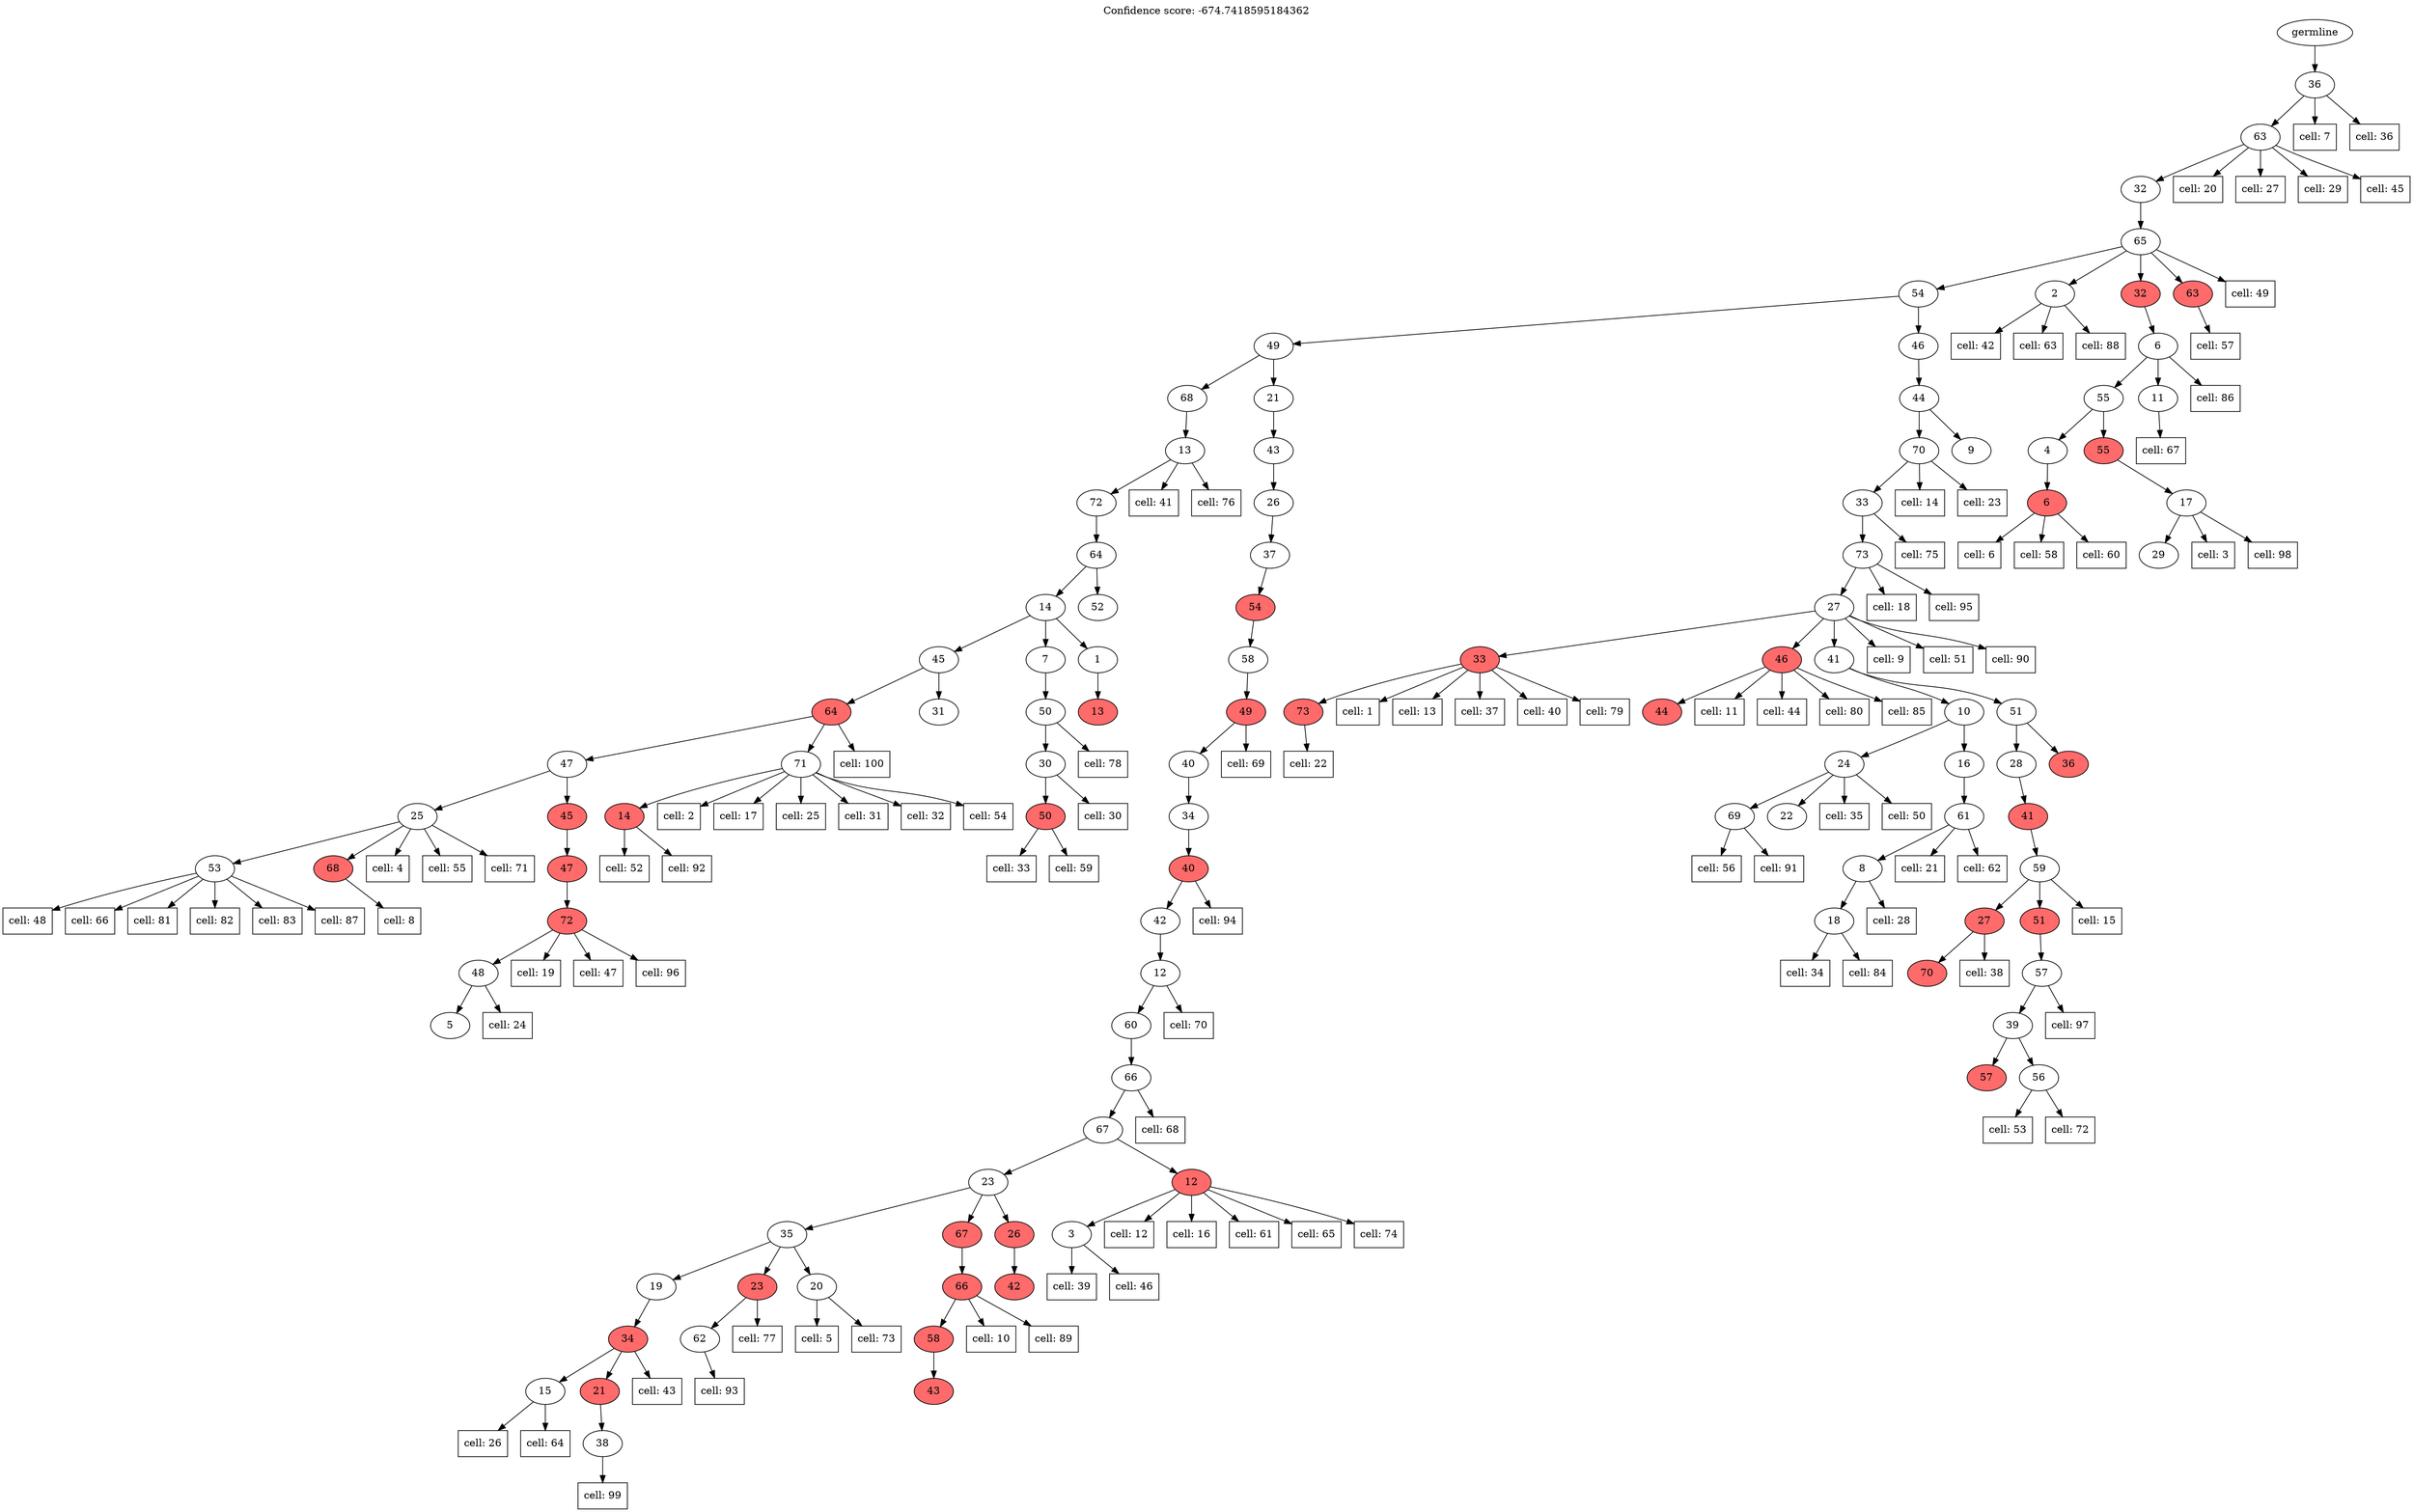 strict digraph "" {
	graph [label="Confidence score: -674.7418595184362",
		labelloc=t
	];
	node [label="\N"];
	16	[label=53];
	"cell: 48"	[shape=box];
	16 -> "cell: 48";
	"cell: 66"	[shape=box];
	16 -> "cell: 66";
	"cell: 81"	[shape=box];
	16 -> "cell: 81";
	"cell: 82"	[shape=box];
	16 -> "cell: 82";
	"cell: 83"	[shape=box];
	16 -> "cell: 83";
	"cell: 87"	[shape=box];
	16 -> "cell: 87";
	15	[label=25];
	15 -> 16;
	17	[fillcolor=indianred1,
		label=68,
		style=filled];
	15 -> 17;
	"cell: 4"	[shape=box];
	15 -> "cell: 4";
	"cell: 55"	[shape=box];
	15 -> "cell: 55";
	"cell: 71"	[shape=box];
	15 -> "cell: 71";
	"cell: 8"	[shape=box];
	17 -> "cell: 8";
	14	[label=47];
	14 -> 15;
	18	[fillcolor=indianred1,
		label=45,
		style=filled];
	14 -> 18;
	22	[label=5];
	21	[label=48];
	21 -> 22;
	"cell: 24"	[shape=box];
	21 -> "cell: 24";
	20	[fillcolor=indianred1,
		label=72,
		style=filled];
	20 -> 21;
	"cell: 19"	[shape=box];
	20 -> "cell: 19";
	"cell: 47"	[shape=box];
	20 -> "cell: 47";
	"cell: 96"	[shape=box];
	20 -> "cell: 96";
	19	[fillcolor=indianred1,
		label=47,
		style=filled];
	19 -> 20;
	18 -> 19;
	13	[fillcolor=indianred1,
		label=64,
		style=filled];
	13 -> 14;
	23	[label=71];
	13 -> 23;
	"cell: 100"	[shape=box];
	13 -> "cell: 100";
	24	[fillcolor=indianred1,
		label=14,
		style=filled];
	"cell: 52"	[shape=box];
	24 -> "cell: 52";
	"cell: 92"	[shape=box];
	24 -> "cell: 92";
	23 -> 24;
	"cell: 2"	[shape=box];
	23 -> "cell: 2";
	"cell: 17"	[shape=box];
	23 -> "cell: 17";
	"cell: 25"	[shape=box];
	23 -> "cell: 25";
	"cell: 31"	[shape=box];
	23 -> "cell: 31";
	"cell: 32"	[shape=box];
	23 -> "cell: 32";
	"cell: 54"	[shape=box];
	23 -> "cell: 54";
	12	[label=45];
	12 -> 13;
	25	[label=31];
	12 -> 25;
	11	[label=14];
	11 -> 12;
	26	[label=7];
	11 -> 26;
	30	[label=1];
	11 -> 30;
	29	[fillcolor=indianred1,
		label=50,
		style=filled];
	"cell: 33"	[shape=box];
	29 -> "cell: 33";
	"cell: 59"	[shape=box];
	29 -> "cell: 59";
	28	[label=30];
	28 -> 29;
	"cell: 30"	[shape=box];
	28 -> "cell: 30";
	27	[label=50];
	27 -> 28;
	"cell: 78"	[shape=box];
	27 -> "cell: 78";
	26 -> 27;
	31	[fillcolor=indianred1,
		label=13,
		style=filled];
	30 -> 31;
	10	[label=64];
	10 -> 11;
	32	[label=52];
	10 -> 32;
	9	[label=72];
	9 -> 10;
	8	[label=13];
	8 -> 9;
	"cell: 41"	[shape=box];
	8 -> "cell: 41";
	"cell: 76"	[shape=box];
	8 -> "cell: 76";
	7	[label=68];
	7 -> 8;
	6	[label=49];
	6 -> 7;
	33	[label=21];
	6 -> 33;
	52	[label=15];
	"cell: 26"	[shape=box];
	52 -> "cell: 26";
	"cell: 64"	[shape=box];
	52 -> "cell: 64";
	51	[fillcolor=indianred1,
		label=34,
		style=filled];
	51 -> 52;
	53	[fillcolor=indianred1,
		label=21,
		style=filled];
	51 -> 53;
	"cell: 43"	[shape=box];
	51 -> "cell: 43";
	54	[label=38];
	"cell: 99"	[shape=box];
	54 -> "cell: 99";
	53 -> 54;
	50	[label=19];
	50 -> 51;
	49	[label=35];
	49 -> 50;
	55	[fillcolor=indianred1,
		label=23,
		style=filled];
	49 -> 55;
	57	[label=20];
	49 -> 57;
	56	[label=62];
	"cell: 93"	[shape=box];
	56 -> "cell: 93";
	55 -> 56;
	"cell: 77"	[shape=box];
	55 -> "cell: 77";
	"cell: 5"	[shape=box];
	57 -> "cell: 5";
	"cell: 73"	[shape=box];
	57 -> "cell: 73";
	48	[label=23];
	48 -> 49;
	58	[fillcolor=indianred1,
		label=67,
		style=filled];
	48 -> 58;
	62	[fillcolor=indianred1,
		label=26,
		style=filled];
	48 -> 62;
	61	[fillcolor=indianred1,
		label=43,
		style=filled];
	60	[fillcolor=indianred1,
		label=58,
		style=filled];
	60 -> 61;
	59	[fillcolor=indianred1,
		label=66,
		style=filled];
	59 -> 60;
	"cell: 10"	[shape=box];
	59 -> "cell: 10";
	"cell: 89"	[shape=box];
	59 -> "cell: 89";
	58 -> 59;
	63	[fillcolor=indianred1,
		label=42,
		style=filled];
	62 -> 63;
	47	[label=67];
	47 -> 48;
	64	[fillcolor=indianred1,
		label=12,
		style=filled];
	47 -> 64;
	65	[label=3];
	"cell: 39"	[shape=box];
	65 -> "cell: 39";
	"cell: 46"	[shape=box];
	65 -> "cell: 46";
	64 -> 65;
	"cell: 12"	[shape=box];
	64 -> "cell: 12";
	"cell: 16"	[shape=box];
	64 -> "cell: 16";
	"cell: 61"	[shape=box];
	64 -> "cell: 61";
	"cell: 65"	[shape=box];
	64 -> "cell: 65";
	"cell: 74"	[shape=box];
	64 -> "cell: 74";
	46	[label=66];
	46 -> 47;
	"cell: 68"	[shape=box];
	46 -> "cell: 68";
	45	[label=60];
	45 -> 46;
	44	[label=12];
	44 -> 45;
	"cell: 70"	[shape=box];
	44 -> "cell: 70";
	43	[label=42];
	43 -> 44;
	42	[fillcolor=indianred1,
		label=40,
		style=filled];
	42 -> 43;
	"cell: 94"	[shape=box];
	42 -> "cell: 94";
	41	[label=34];
	41 -> 42;
	40	[label=40];
	40 -> 41;
	39	[fillcolor=indianred1,
		label=49,
		style=filled];
	39 -> 40;
	"cell: 69"	[shape=box];
	39 -> "cell: 69";
	38	[label=58];
	38 -> 39;
	37	[fillcolor=indianred1,
		label=54,
		style=filled];
	37 -> 38;
	36	[label=37];
	36 -> 37;
	35	[label=26];
	35 -> 36;
	34	[label=43];
	34 -> 35;
	33 -> 34;
	5	[label=54];
	5 -> 6;
	66	[label=46];
	5 -> 66;
	73	[fillcolor=indianred1,
		label=73,
		style=filled];
	"cell: 22"	[shape=box];
	73 -> "cell: 22";
	72	[fillcolor=indianred1,
		label=33,
		style=filled];
	72 -> 73;
	"cell: 1"	[shape=box];
	72 -> "cell: 1";
	"cell: 13"	[shape=box];
	72 -> "cell: 13";
	"cell: 37"	[shape=box];
	72 -> "cell: 37";
	"cell: 40"	[shape=box];
	72 -> "cell: 40";
	"cell: 79"	[shape=box];
	72 -> "cell: 79";
	71	[label=27];
	71 -> 72;
	74	[fillcolor=indianred1,
		label=46,
		style=filled];
	71 -> 74;
	76	[label=41];
	71 -> 76;
	"cell: 9"	[shape=box];
	71 -> "cell: 9";
	"cell: 51"	[shape=box];
	71 -> "cell: 51";
	"cell: 90"	[shape=box];
	71 -> "cell: 90";
	75	[fillcolor=indianred1,
		label=44,
		style=filled];
	74 -> 75;
	"cell: 11"	[shape=box];
	74 -> "cell: 11";
	"cell: 44"	[shape=box];
	74 -> "cell: 44";
	"cell: 80"	[shape=box];
	74 -> "cell: 80";
	"cell: 85"	[shape=box];
	74 -> "cell: 85";
	79	[label=69];
	"cell: 56"	[shape=box];
	79 -> "cell: 56";
	"cell: 91"	[shape=box];
	79 -> "cell: 91";
	78	[label=24];
	78 -> 79;
	80	[label=22];
	78 -> 80;
	"cell: 35"	[shape=box];
	78 -> "cell: 35";
	"cell: 50"	[shape=box];
	78 -> "cell: 50";
	77	[label=10];
	77 -> 78;
	81	[label=16];
	77 -> 81;
	84	[label=18];
	"cell: 34"	[shape=box];
	84 -> "cell: 34";
	"cell: 84"	[shape=box];
	84 -> "cell: 84";
	83	[label=8];
	83 -> 84;
	"cell: 28"	[shape=box];
	83 -> "cell: 28";
	82	[label=61];
	82 -> 83;
	"cell: 21"	[shape=box];
	82 -> "cell: 21";
	"cell: 62"	[shape=box];
	82 -> "cell: 62";
	81 -> 82;
	76 -> 77;
	85	[label=51];
	76 -> 85;
	90	[fillcolor=indianred1,
		label=70,
		style=filled];
	89	[fillcolor=indianred1,
		label=27,
		style=filled];
	89 -> 90;
	"cell: 38"	[shape=box];
	89 -> "cell: 38";
	88	[label=59];
	88 -> 89;
	91	[fillcolor=indianred1,
		label=51,
		style=filled];
	88 -> 91;
	"cell: 15"	[shape=box];
	88 -> "cell: 15";
	94	[fillcolor=indianred1,
		label=57,
		style=filled];
	93	[label=39];
	93 -> 94;
	95	[label=56];
	93 -> 95;
	"cell: 53"	[shape=box];
	95 -> "cell: 53";
	"cell: 72"	[shape=box];
	95 -> "cell: 72";
	92	[label=57];
	92 -> 93;
	"cell: 97"	[shape=box];
	92 -> "cell: 97";
	91 -> 92;
	87	[fillcolor=indianred1,
		label=41,
		style=filled];
	87 -> 88;
	86	[label=28];
	86 -> 87;
	85 -> 86;
	96	[fillcolor=indianred1,
		label=36,
		style=filled];
	85 -> 96;
	70	[label=73];
	70 -> 71;
	"cell: 18"	[shape=box];
	70 -> "cell: 18";
	"cell: 95"	[shape=box];
	70 -> "cell: 95";
	69	[label=33];
	69 -> 70;
	"cell: 75"	[shape=box];
	69 -> "cell: 75";
	68	[label=70];
	68 -> 69;
	"cell: 14"	[shape=box];
	68 -> "cell: 14";
	"cell: 23"	[shape=box];
	68 -> "cell: 23";
	67	[label=44];
	67 -> 68;
	97	[label=9];
	67 -> 97;
	66 -> 67;
	4	[label=65];
	4 -> 5;
	98	[label=2];
	4 -> 98;
	99	[fillcolor=indianred1,
		label=32,
		style=filled];
	4 -> 99;
	108	[fillcolor=indianred1,
		label=63,
		style=filled];
	4 -> 108;
	"cell: 49"	[shape=box];
	4 -> "cell: 49";
	"cell: 42"	[shape=box];
	98 -> "cell: 42";
	"cell: 63"	[shape=box];
	98 -> "cell: 63";
	"cell: 88"	[shape=box];
	98 -> "cell: 88";
	103	[fillcolor=indianred1,
		label=6,
		style=filled];
	"cell: 6"	[shape=box];
	103 -> "cell: 6";
	"cell: 58"	[shape=box];
	103 -> "cell: 58";
	"cell: 60"	[shape=box];
	103 -> "cell: 60";
	102	[label=4];
	102 -> 103;
	101	[label=55];
	101 -> 102;
	104	[fillcolor=indianred1,
		label=55,
		style=filled];
	101 -> 104;
	106	[label=29];
	105	[label=17];
	105 -> 106;
	"cell: 3"	[shape=box];
	105 -> "cell: 3";
	"cell: 98"	[shape=box];
	105 -> "cell: 98";
	104 -> 105;
	100	[label=6];
	100 -> 101;
	107	[label=11];
	100 -> 107;
	"cell: 86"	[shape=box];
	100 -> "cell: 86";
	"cell: 67"	[shape=box];
	107 -> "cell: 67";
	99 -> 100;
	"cell: 57"	[shape=box];
	108 -> "cell: 57";
	3	[label=32];
	3 -> 4;
	2	[label=63];
	2 -> 3;
	"cell: 20"	[shape=box];
	2 -> "cell: 20";
	"cell: 27"	[shape=box];
	2 -> "cell: 27";
	"cell: 29"	[shape=box];
	2 -> "cell: 29";
	"cell: 45"	[shape=box];
	2 -> "cell: 45";
	1	[label=36];
	1 -> 2;
	"cell: 7"	[shape=box];
	1 -> "cell: 7";
	"cell: 36"	[shape=box];
	1 -> "cell: 36";
	0	[label=germline];
	0 -> 1;
}
